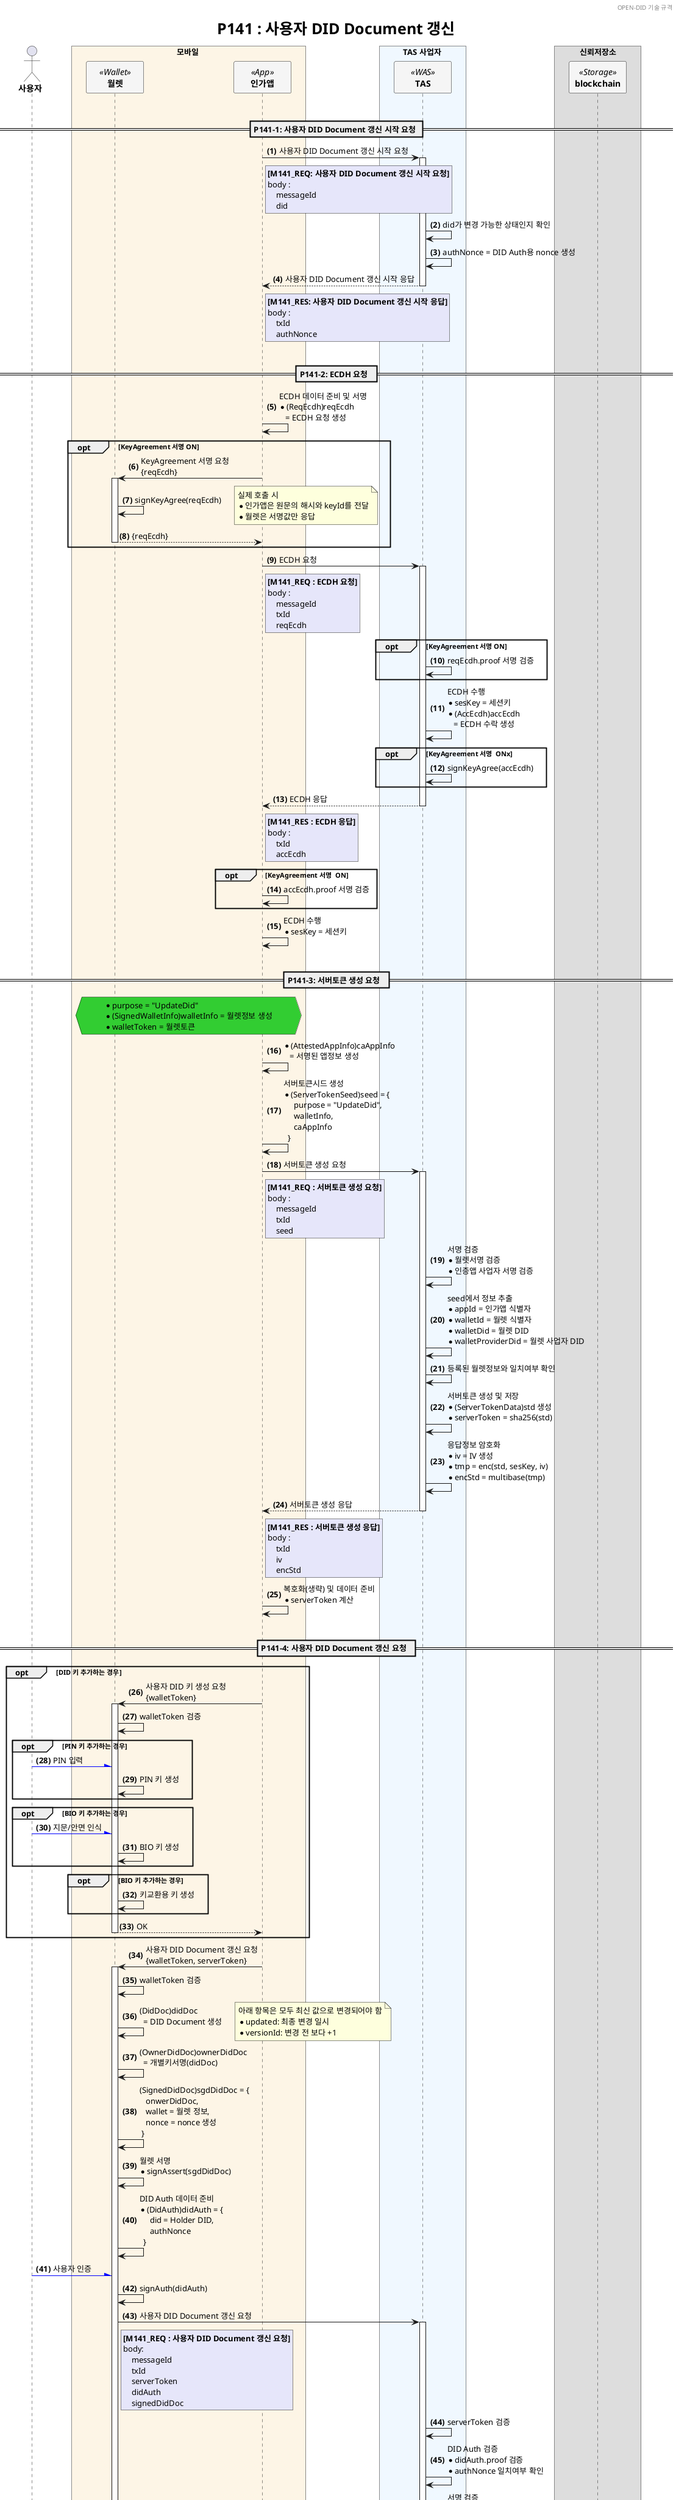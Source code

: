 @startuml P141_update_diddoc_ko

'- - - - - - - - - - - - - - - - - - - - - - - - - - - - - - - - - - - - - - - - - - - - - - - - - - - - - - - - - - -
' 설정
'- - - - - - - - - - - - - - - - - - - - - - - - - - - - - - - - - - - - - - - - - - - - - - - - - - - - - - - - - - -
'=== Header and Footer ===
header OPEN-DID 기술 규격
footer
  	Page %page% of %lastpage% at %date("yyyy-MM-dd hh:mm:ss")
end footer

'=== 제목 ===
title
	<size:25>P141 : 사용자 DID Document 갱신</size>
end title

'=== 옵션 ===
autonumber "<b>(#)</b>"

'=== Panticipants ===
skinparam ParticipantPadding 20
skinparam BoxPadding 20
skinparam MaxMessageSize 500
skinparam MinClassWidth 80

actor "**사용자**" as USER

box 모바일 #OldLace
    participant "**월렛**" as WALLET <<Wallet>> #WhiteSmoke
    participant "**인가앱**" as CA <<App>> #WhiteSmoke    
end box

box TAS 사업자 #AliceBlue
    participant "**TAS**" as TAS <<WAS>> #WhiteSmoke
end box

box 신뢰저장소
    participant "**blockchain**" as BC <<Storage>> #WhiteSmoke
end box 

'- - - - - - - - - - - - - - - - - - - - - - - - - - - - - - - - - - - - - - - - - - - - - - - - - - - - - - - - - - -
' 상수
'- - - - - - - - - - - - - - - - - - - - - - - - - - - - - - - - - - - - - - - - - - - - - - - - - - - - - - - - - - -
!$refdoc = "별도 문서 참조"
!$doc = "데이터명세 문서 참조"

'- - - - - - - - - - - - - - - - - - - - - - - - - - - - - - - - - - - - - - - - - - - - - - - - - - - - - - - - - - -
' 내용
'- - - - - - - - - - - - - - - - - - - - - - - - - - - - - - - - - - - - - - - - - - - - - - - - - - - - - - - - - - -
|||

== P141-1: 사용자 DID Document 갱신 시작 요청 ==
CA -> TAS++: 사용자 DID Document 갱신 시작 요청
rnote right of CA #Lavender        
    **[M141_REQ: 사용자 DID Document 갱신 시작 요청]**
    body : 
        messageId
        did
end note

    TAS -> TAS: did가 변경 가능한 상태인지 확인
    TAS -> TAS: authNonce = DID Auth용 nonce 생성

return 사용자 DID Document 갱신 시작 응답
rnote right of CA #Lavender        
    **[M141_RES: 사용자 DID Document 갱신 시작 응답]**
    body : 
        txId
        authNonce
end note

|||
== P141-2: ECDH 요청  ==
CA -> CA: ECDH 데이터 준비 및 서명\
            \n* (ReqEcdh)reqEcdh\
            \n   = ECDH 요청 생성

opt KeyAgreement 서명 ON
    CA -> WALLET ++: KeyAgreement 서명 요청\n{reqEcdh}
        WALLET -> WALLET: signKeyAgree(reqEcdh)
        note right
            실제 호출 시
            * 인가앱은 원문의 해시와 keyId를 전달
            * 월렛은 서명값만 응답
        end note
    return {reqEcdh}
end

CA -> TAS++ : ECDH 요청
rnote right of CA #Lavender
    **[M141_REQ : ECDH 요청]**
    body : 
        messageId
        txId
        reqEcdh
end note

    opt KeyAgreement 서명 ON
        TAS -> TAS: reqEcdh.proof 서명 검증
    end

    TAS -> TAS: ECDH 수행\
                \n* sesKey = 세션키\
                \n* (AccEcdh)accEcdh\
                \n   = ECDH 수락 생성

    opt KeyAgreement 서명  ONx
        TAS -> TAS: signKeyAgree(accEcdh)
    end

return ECDH 응답
rnote right of CA #Lavender
    **[M141_RES : ECDH 응답]**
    body : 
        txId
        accEcdh
end note

opt KeyAgreement 서명  ON
    CA -> CA: accEcdh.proof 서명 검증
end

CA -> CA: ECDH 수행\n* sesKey = 세션키

|||
== P141-3: 서버토큰 생성 요청  ==
hnote over CA, WALLET #LimeGreen
    * purpose = "UpdateDid"
    * (SignedWalletInfo)walletInfo = 월렛정보 생성
    * walletToken = 월렛토큰
end hnote

CA -> CA: * (AttestedAppInfo)caAppInfo\
        \n   = 서명된 앱정보 생성

CA -> CA: 서버토큰시드 생성\
        \n* (ServerTokenSeed)seed = {\
        \n     purpose = "UpdateDid",\
        \n     walletInfo,\
        \n     caAppInfo\
        \n  }

CA -> TAS++ : 서버토큰 생성 요청
rnote right of CA #Lavender
    **[M141_REQ : 서버토큰 생성 요청]**
    body : 
        messageId
        txId
        seed
end note

    TAS -> TAS: 서명 검증\
            \n* 월렛서명 검증\
            \n* 인증앱 사업자 서명 검증

    TAS -> TAS: seed에서 정보 추출\
            \n* appId = 인가앱 식별자\
            \n* walletId = 월렛 식별자\
            \n* walletDid = 월렛 DID\
            \n* walletProviderDid = 월렛 사업자 DID

    TAS -> TAS: 등록된 월렛정보와 일치여부 확인

    TAS -> TAS: 서버토큰 생성 및 저장\
            \n* (ServerTokenData)std 생성\
            \n* serverToken = sha256(std)

    TAS -> TAS: 응답정보 암호화\
            \n* iv = IV 생성\
            \n* tmp = enc(std, sesKey, iv)\
            \n* encStd = multibase(tmp)

return 서버토큰 생성 응답
rnote right of CA #Lavender
    **[M141_RES : 서버토큰 생성 응답]**
    body : 
        txId
        iv
        encStd
end note

CA -> CA: 복호화(생략) 및 데이터 준비\
        \n* serverToken 계산

|||
== P141-4: 사용자 DID Document 갱신 요청  ==

opt DID 키 추가하는 경우
    CA -> WALLET ++: 사용자 DID 키 생성 요청\n{walletToken}
        WALLET -> WALLET: walletToken 검증

        opt PIN 키 추가하는 경우
            USER -[#Blue]\ WALLET: PIN 입력
            WALLET -> WALLET: PIN 키 생성
        end
        opt BIO 키 추가하는 경우
            USER -[#Blue]\ WALLET: 지문/안면 인식
            WALLET -> WALLET: BIO 키 생성
        end
        opt BIO 키 추가하는 경우
            WALLET -> WALLET: 키교환용 키 생성
        end
    return OK
end

CA -> WALLET ++: 사용자 DID Document 갱신 요청\n{walletToken, serverToken}
    WALLET -> WALLET: walletToken 검증

    WALLET -> WALLET: (DidDoc)didDoc \
            \n  = DID Document 생성
    note right
        아래 항목은 모두 최신 값으로 변경되어야 함
        * updated: 최종 변경 일시
        * versionId: 변경 전 보다 +1
    end note

    WALLET -> WALLET: (OwnerDidDoc)ownerDidDoc\
            \n  = 개별키서명(didDoc)
    WALLET -> WALLET: (SignedDidDoc)sgdDidDoc = {\
            \n   onwerDidDoc,\
            \n   wallet = 월렛 정보,\
            \n   nonce = nonce 생성\
            \n }
    WALLET -> WALLET: 월렛 서명\
            \n* signAssert(sgdDidDoc)

    WALLET -> WALLET: DID Auth 데이터 준비\
    \n* (DidAuth)didAuth = {\
    \n     did = Holder DID,\
    \n     authNonce\
    \n  }

    USER -[#Blue]\ WALLET: 사용자 인증
    WALLET -> WALLET: signAuth(didAuth)

    WALLET -> TAS ++: 사용자 DID Document 갱신 요청
    rnote right of WALLET #Lavender
        **[M141_REQ : 사용자 DID Document 갱신 요청]**
        body:
            messageId
            txId
            serverToken
            didAuth
            signedDidDoc
    end note
        TAS -> TAS: serverToken 검증

        TAS -> TAS: DID Auth 검증\
                \n* didAuth.proof 검증\
                \n* authNonce 일치여부 확인

        TAS -> TAS: 서명 검증\
            \n* 월렛 서명 검증\
            \n* 개별키 서명 검증
        
        TAS -> TAS: DID 비교 검증\
            \n* didDoc.did = M141_1_REQ.did\
            \n* didDoc.did = didAuth.did

        TAS -> TAS: (InvokedDidDoc)invDidDoc = {\
            \n   didDoc,\
            \n   controller = TAS 정보,\
            \n   nonce = nonce 생성\
            \n }

        TAS -> TAS: Controller 서명\
            \n* signInvoke(invDidDoc)

        TAS -> BC ++: DID 등록 요청\n{invDidDoc}
            BC -> BC: Controller\n서명 검증
            BC -> BC: 등록
        return OK

        TAS -> TAS: 사용자 매핑정보 DB 확인\
                \n* holderDid (사용자 DID)\
                \n* walletId (월렛 식별자)\
                \n* appId (인가앱 식별자)
        return 사용자 DID Document 갱신 응답
        rnote right of WALLET #Lavender
            **[M141_REQ : 사용자 DID Document 갱신]**
            body:
                txId
        end note
return OK


|||
== P141-5: 사용자 DID Document 갱신 완료  ==
CA -> TAS++: 사용자 DID Document 갱신 완료 요청
rnote right of CA #Lavender        
    **[M141_REQ: 사용자 DID Document 갱신 완료 요청]**
    body:
        messageId
        txId
        serverToken
end note

    TAS -> TAS: serverToken 검증
    TAS -> TAS: 세션정보 삭제 및 거래종료

return 사용자 등록 완료 응답
rnote right of CA #Lavender        
    **[M141_RES: 사용자 DID Document 갱신 완료 요청]**
    body:
        txId
end note

|||
|||
@enduml

